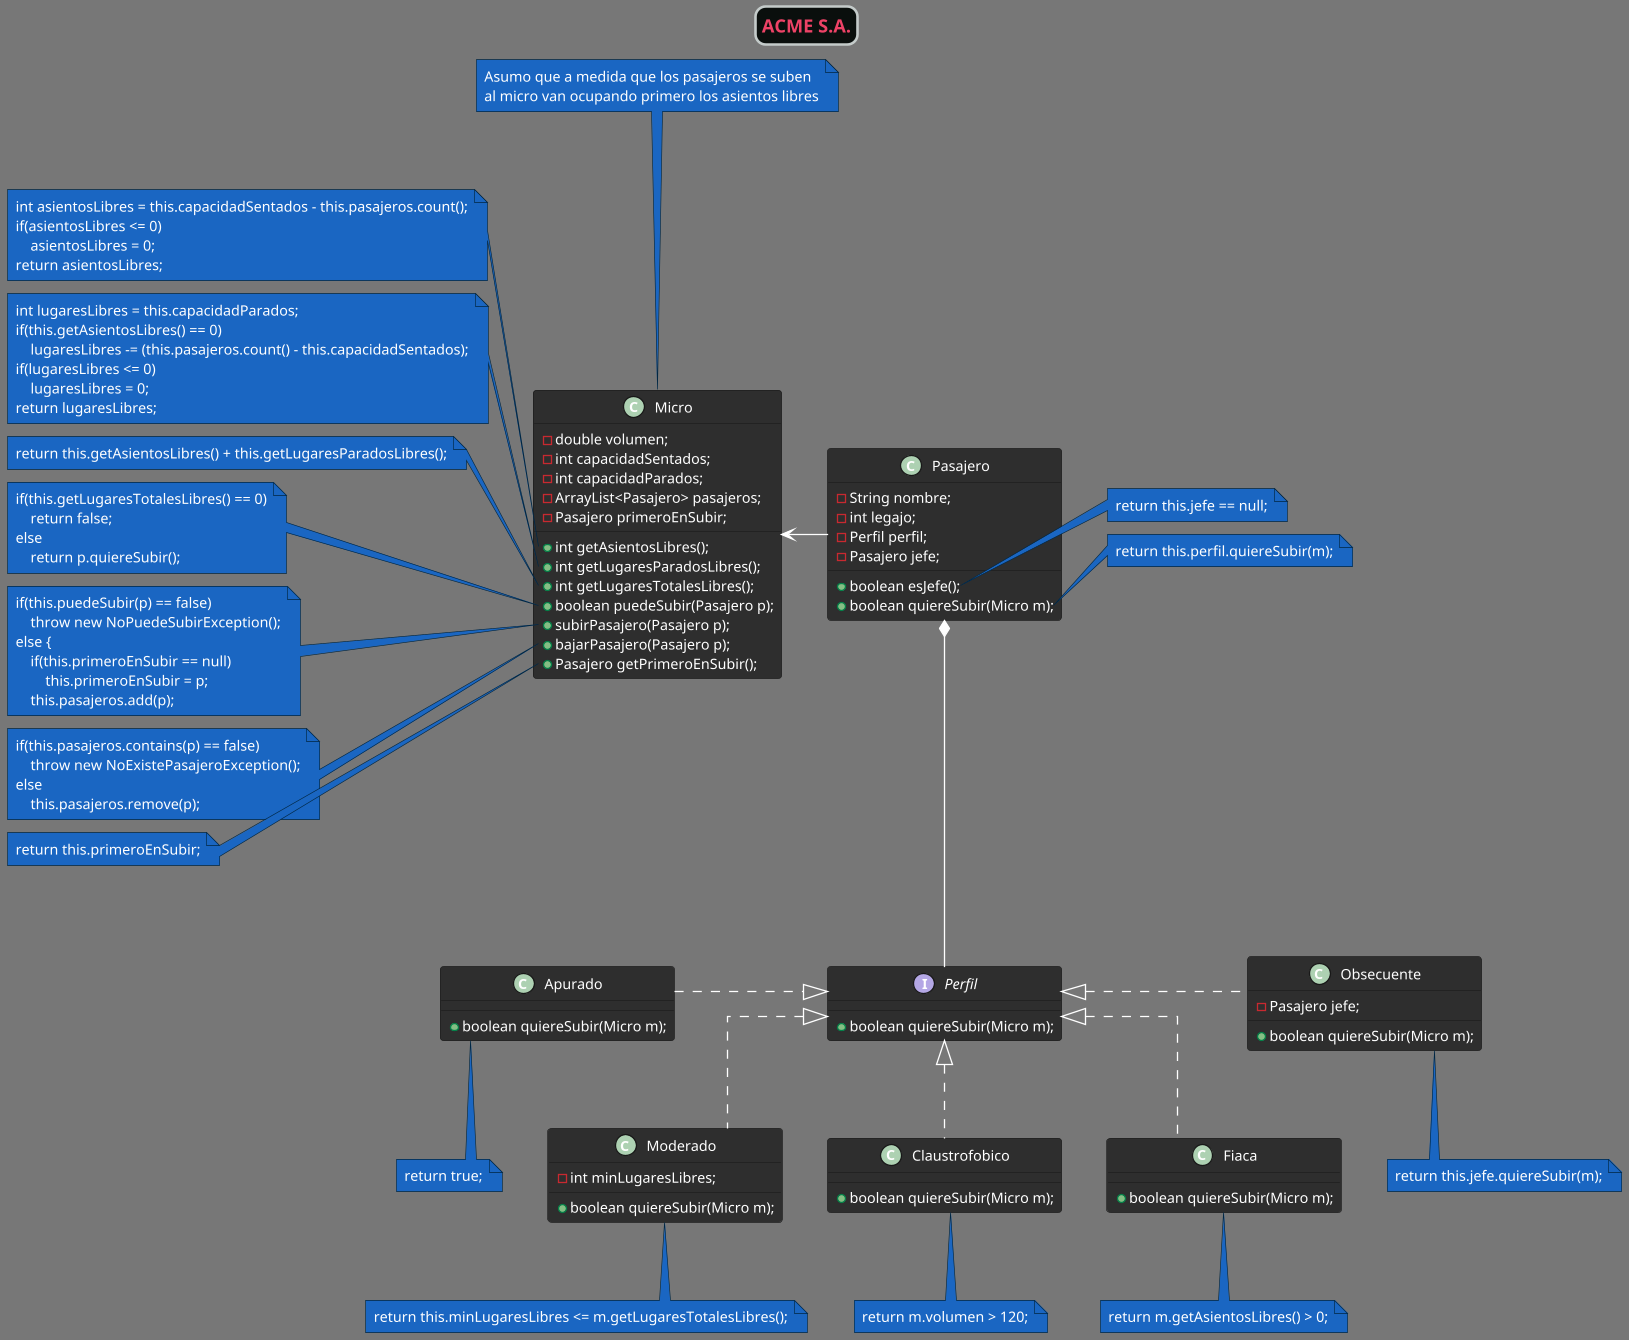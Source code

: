 @startuml
title "ACME S.A."
!theme reddress-darkblue
scale 1.3
skinparam Linetype ortho
skinparam titleBorderRoundCorner 15
skinparam titleBorderThickness 2
skinparam titleBorderColor #C4CBCA
skinparam titleBackgroundColor #0A0F0D
skinparam defaultFontColor #FFFFFF
skinparam titleFontColor #EE4266



class Micro {
    -double volumen;
    -int capacidadSentados;
    -int capacidadParados;
    -ArrayList<Pasajero> pasajeros;
    -Pasajero primeroEnSubir;

    +int getAsientosLibres();
    +int getLugaresParadosLibres();
    +int getLugaresTotalesLibres();
    +boolean puedeSubir(Pasajero p);
    +subirPasajero(Pasajero p);
    +bajarPasajero(Pasajero p);
    +Pasajero getPrimeroEnSubir();
}

class Pasajero {
    -String nombre;
    -int legajo;
    -Perfil perfil;
    -Pasajero jefe;

    +boolean esJefe();
    +boolean quiereSubir(Micro m);
}

interface Perfil {
    +boolean quiereSubir(Micro m);
}

class Apurado {
    +boolean quiereSubir(Micro m);
}

class Claustrofobico {
    +boolean quiereSubir(Micro m);
}

class Fiaca {
    +boolean quiereSubir(Micro m);
}

class Moderado {
    -int minLugaresLibres;

    +boolean quiereSubir(Micro m);
}

class Obsecuente {
    -Pasajero jefe;

    +boolean quiereSubir(Micro m);
}



'Relaciones
Pasajero -l-> Micro
Pasajero *-- Perfil

Perfil <|.l. Apurado
Perfil <|.. Claustrofobico
Perfil <|.. Fiaca
Perfil <|.. Moderado
Perfil <|.r. Obsecuente


'Notas
'Perfiles
note bottom of Apurado: return true;

note bottom of Claustrofobico: return m.volumen > 120;

note bottom of Fiaca: return m.getAsientosLibres() > 0;

note bottom of Moderado: return this.minLugaresLibres <= m.getLugaresTotalesLibres();

note bottom of Obsecuente: return this.jefe.quiereSubir(m);

'Pasajero
note right of Pasajero::esJefe
return this.jefe == null;
endnote

note right of Pasajero::quiereSubir
return this.perfil.quiereSubir(m);
endnote

'Micro
note as N1
Asumo que a medida que los pasajeros se suben
al micro van ocupando primero los asientos libres
endnote
Micro -u- N1

note left of Micro::getAsientosLibres
int asientosLibres = this.capacidadSentados - this.pasajeros.count();
if(asientosLibres <= 0)
    asientosLibres = 0;
return asientosLibres;
endnote

note left of Micro::getLugaresParadosLibres
int lugaresLibres = this.capacidadParados;
if(this.getAsientosLibres() == 0)
    lugaresLibres -= (this.pasajeros.count() - this.capacidadSentados);
if(lugaresLibres <= 0)
    lugaresLibres = 0;
return lugaresLibres;
endnote

note left of Micro::getLugaresTotalesLibres
return this.getAsientosLibres() + this.getLugaresParadosLibres();
endnote

note left of Micro::puedeSubir
if(this.getLugaresTotalesLibres() == 0)
    return false;
else
    return p.quiereSubir();
endnote

note left of Micro::subirPasajero
if(this.puedeSubir(p) == false)
    throw new NoPuedeSubirException();
else {
    if(this.primeroEnSubir == null)
        this.primeroEnSubir = p;
    this.pasajeros.add(p);
endnote

note left of Micro::bajarPasajero
if(this.pasajeros.contains(p) == false)
    throw new NoExistePasajeroException();
else
    this.pasajeros.remove(p);
endnote

note left of Micro::getPrimeroEnSubir
return this.primeroEnSubir;
endnote

@enduml